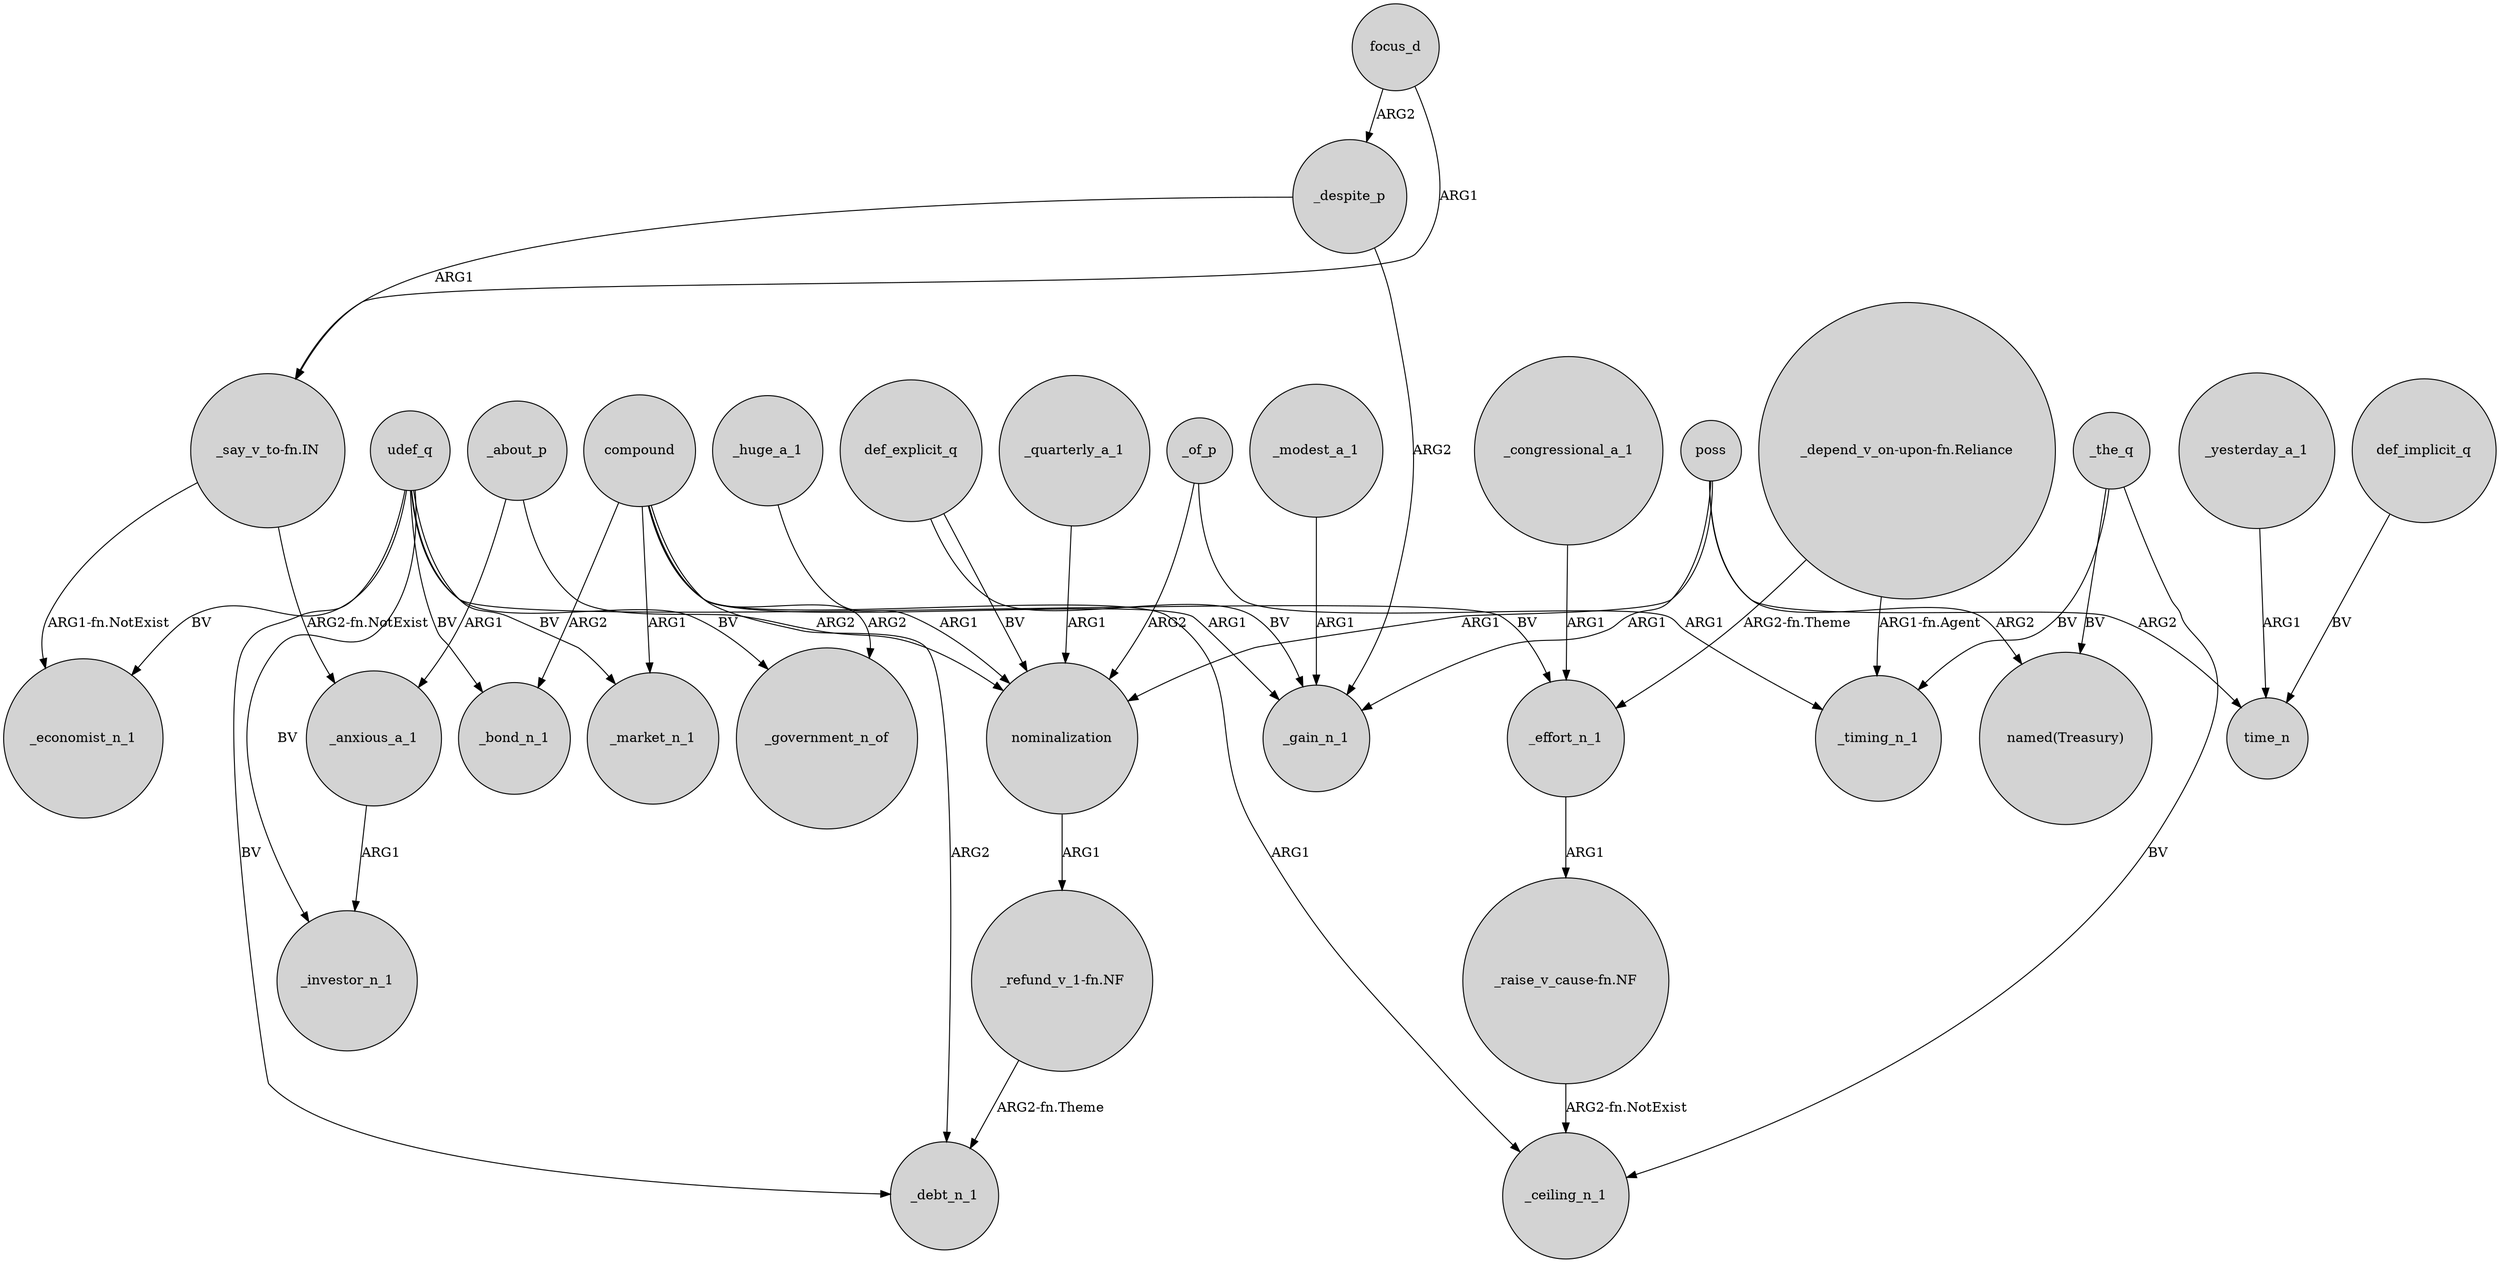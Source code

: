 digraph {
	node [shape=circle style=filled]
	nominalization -> "_refund_v_1-fn.NF" [label=ARG1]
	_yesterday_a_1 -> time_n [label=ARG1]
	"_say_v_to-fn.IN" -> _anxious_a_1 [label="ARG2-fn.NotExist"]
	"_refund_v_1-fn.NF" -> _debt_n_1 [label="ARG2-fn.Theme"]
	udef_q -> _investor_n_1 [label=BV]
	def_implicit_q -> time_n [label=BV]
	compound -> _government_n_of [label=ARG2]
	udef_q -> _government_n_of [label=BV]
	udef_q -> _debt_n_1 [label=BV]
	_about_p -> nominalization [label=ARG2]
	_quarterly_a_1 -> nominalization [label=ARG1]
	"_depend_v_on-upon-fn.Reliance" -> _effort_n_1 [label="ARG2-fn.Theme"]
	compound -> _debt_n_1 [label=ARG2]
	_despite_p -> _gain_n_1 [label=ARG2]
	"_depend_v_on-upon-fn.Reliance" -> _timing_n_1 [label="ARG1-fn.Agent"]
	def_explicit_q -> _gain_n_1 [label=BV]
	_anxious_a_1 -> _investor_n_1 [label=ARG1]
	poss -> time_n [label=ARG2]
	focus_d -> _despite_p [label=ARG2]
	udef_q -> _market_n_1 [label=BV]
	"_say_v_to-fn.IN" -> _economist_n_1 [label="ARG1-fn.NotExist"]
	udef_q -> _economist_n_1 [label=BV]
	_modest_a_1 -> _gain_n_1 [label=ARG1]
	poss -> "named(Treasury)" [label=ARG2]
	poss -> nominalization [label=ARG1]
	_about_p -> _anxious_a_1 [label=ARG1]
	udef_q -> _bond_n_1 [label=BV]
	_effort_n_1 -> "_raise_v_cause-fn.NF" [label=ARG1]
	_huge_a_1 -> nominalization [label=ARG1]
	"_raise_v_cause-fn.NF" -> _ceiling_n_1 [label="ARG2-fn.NotExist"]
	_of_p -> nominalization [label=ARG2]
	poss -> _gain_n_1 [label=ARG1]
	_despite_p -> "_say_v_to-fn.IN" [label=ARG1]
	_congressional_a_1 -> _effort_n_1 [label=ARG1]
	compound -> _gain_n_1 [label=ARG1]
	compound -> _bond_n_1 [label=ARG2]
	_the_q -> "named(Treasury)" [label=BV]
	compound -> _ceiling_n_1 [label=ARG1]
	def_explicit_q -> nominalization [label=BV]
	compound -> _market_n_1 [label=ARG1]
	_the_q -> _timing_n_1 [label=BV]
	_of_p -> _timing_n_1 [label=ARG1]
	_the_q -> _ceiling_n_1 [label=BV]
	udef_q -> _effort_n_1 [label=BV]
	focus_d -> "_say_v_to-fn.IN" [label=ARG1]
}
